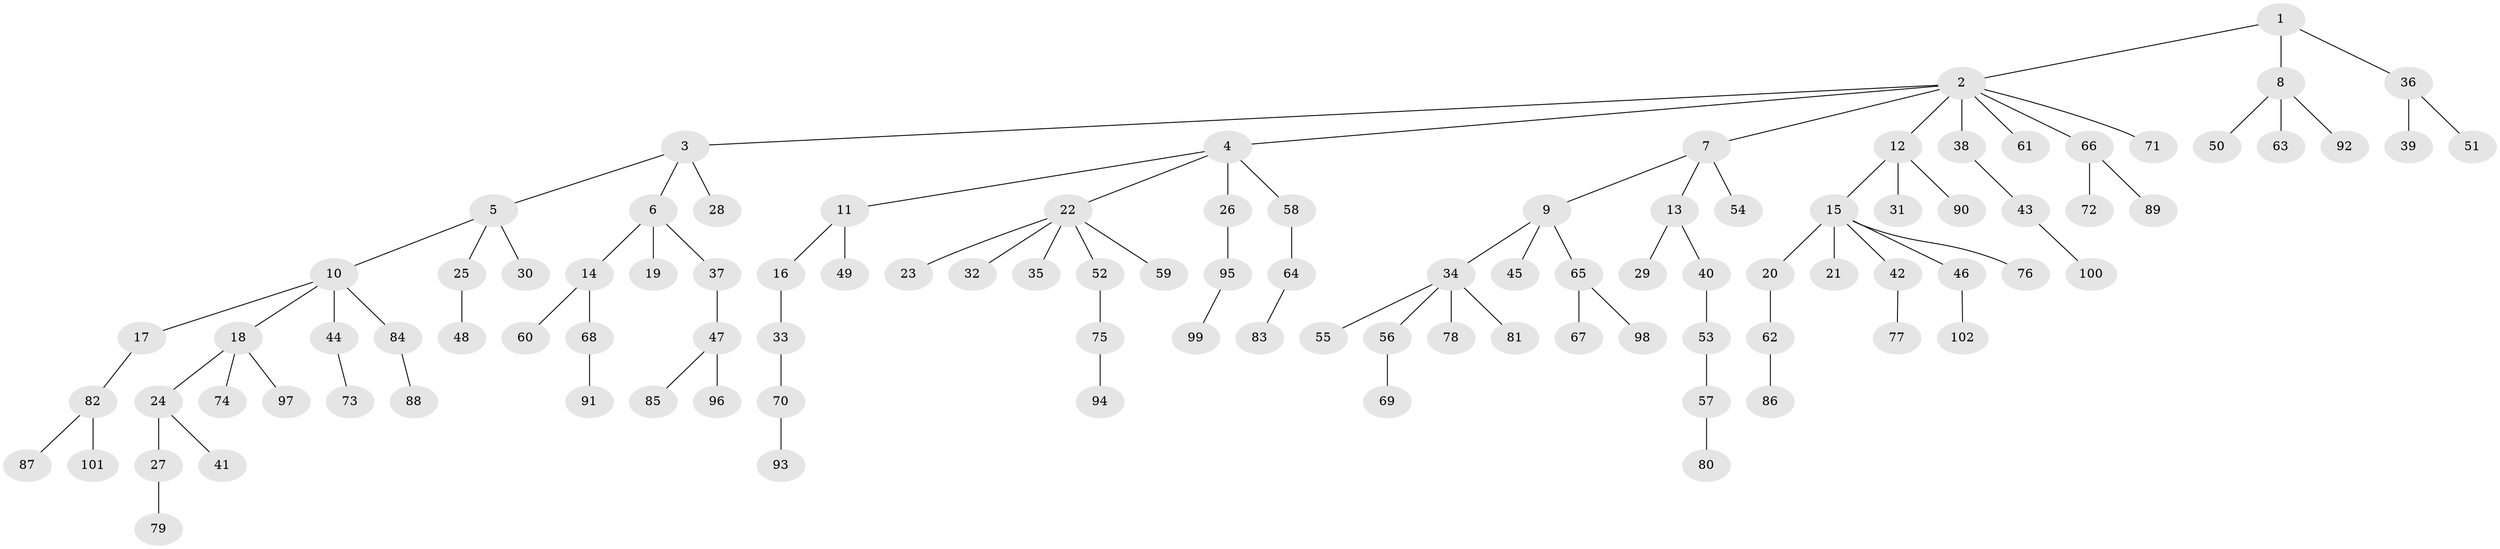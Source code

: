 // coarse degree distribution, {2: 0.2903225806451613, 6: 0.03225806451612903, 3: 0.12903225806451613, 4: 0.03225806451612903, 1: 0.4838709677419355, 5: 0.03225806451612903}
// Generated by graph-tools (version 1.1) at 2025/51/03/04/25 22:51:38]
// undirected, 102 vertices, 101 edges
graph export_dot {
  node [color=gray90,style=filled];
  1;
  2;
  3;
  4;
  5;
  6;
  7;
  8;
  9;
  10;
  11;
  12;
  13;
  14;
  15;
  16;
  17;
  18;
  19;
  20;
  21;
  22;
  23;
  24;
  25;
  26;
  27;
  28;
  29;
  30;
  31;
  32;
  33;
  34;
  35;
  36;
  37;
  38;
  39;
  40;
  41;
  42;
  43;
  44;
  45;
  46;
  47;
  48;
  49;
  50;
  51;
  52;
  53;
  54;
  55;
  56;
  57;
  58;
  59;
  60;
  61;
  62;
  63;
  64;
  65;
  66;
  67;
  68;
  69;
  70;
  71;
  72;
  73;
  74;
  75;
  76;
  77;
  78;
  79;
  80;
  81;
  82;
  83;
  84;
  85;
  86;
  87;
  88;
  89;
  90;
  91;
  92;
  93;
  94;
  95;
  96;
  97;
  98;
  99;
  100;
  101;
  102;
  1 -- 2;
  1 -- 8;
  1 -- 36;
  2 -- 3;
  2 -- 4;
  2 -- 7;
  2 -- 12;
  2 -- 38;
  2 -- 61;
  2 -- 66;
  2 -- 71;
  3 -- 5;
  3 -- 6;
  3 -- 28;
  4 -- 11;
  4 -- 22;
  4 -- 26;
  4 -- 58;
  5 -- 10;
  5 -- 25;
  5 -- 30;
  6 -- 14;
  6 -- 19;
  6 -- 37;
  7 -- 9;
  7 -- 13;
  7 -- 54;
  8 -- 50;
  8 -- 63;
  8 -- 92;
  9 -- 34;
  9 -- 45;
  9 -- 65;
  10 -- 17;
  10 -- 18;
  10 -- 44;
  10 -- 84;
  11 -- 16;
  11 -- 49;
  12 -- 15;
  12 -- 31;
  12 -- 90;
  13 -- 29;
  13 -- 40;
  14 -- 60;
  14 -- 68;
  15 -- 20;
  15 -- 21;
  15 -- 42;
  15 -- 46;
  15 -- 76;
  16 -- 33;
  17 -- 82;
  18 -- 24;
  18 -- 74;
  18 -- 97;
  20 -- 62;
  22 -- 23;
  22 -- 32;
  22 -- 35;
  22 -- 52;
  22 -- 59;
  24 -- 27;
  24 -- 41;
  25 -- 48;
  26 -- 95;
  27 -- 79;
  33 -- 70;
  34 -- 55;
  34 -- 56;
  34 -- 78;
  34 -- 81;
  36 -- 39;
  36 -- 51;
  37 -- 47;
  38 -- 43;
  40 -- 53;
  42 -- 77;
  43 -- 100;
  44 -- 73;
  46 -- 102;
  47 -- 85;
  47 -- 96;
  52 -- 75;
  53 -- 57;
  56 -- 69;
  57 -- 80;
  58 -- 64;
  62 -- 86;
  64 -- 83;
  65 -- 67;
  65 -- 98;
  66 -- 72;
  66 -- 89;
  68 -- 91;
  70 -- 93;
  75 -- 94;
  82 -- 87;
  82 -- 101;
  84 -- 88;
  95 -- 99;
}
